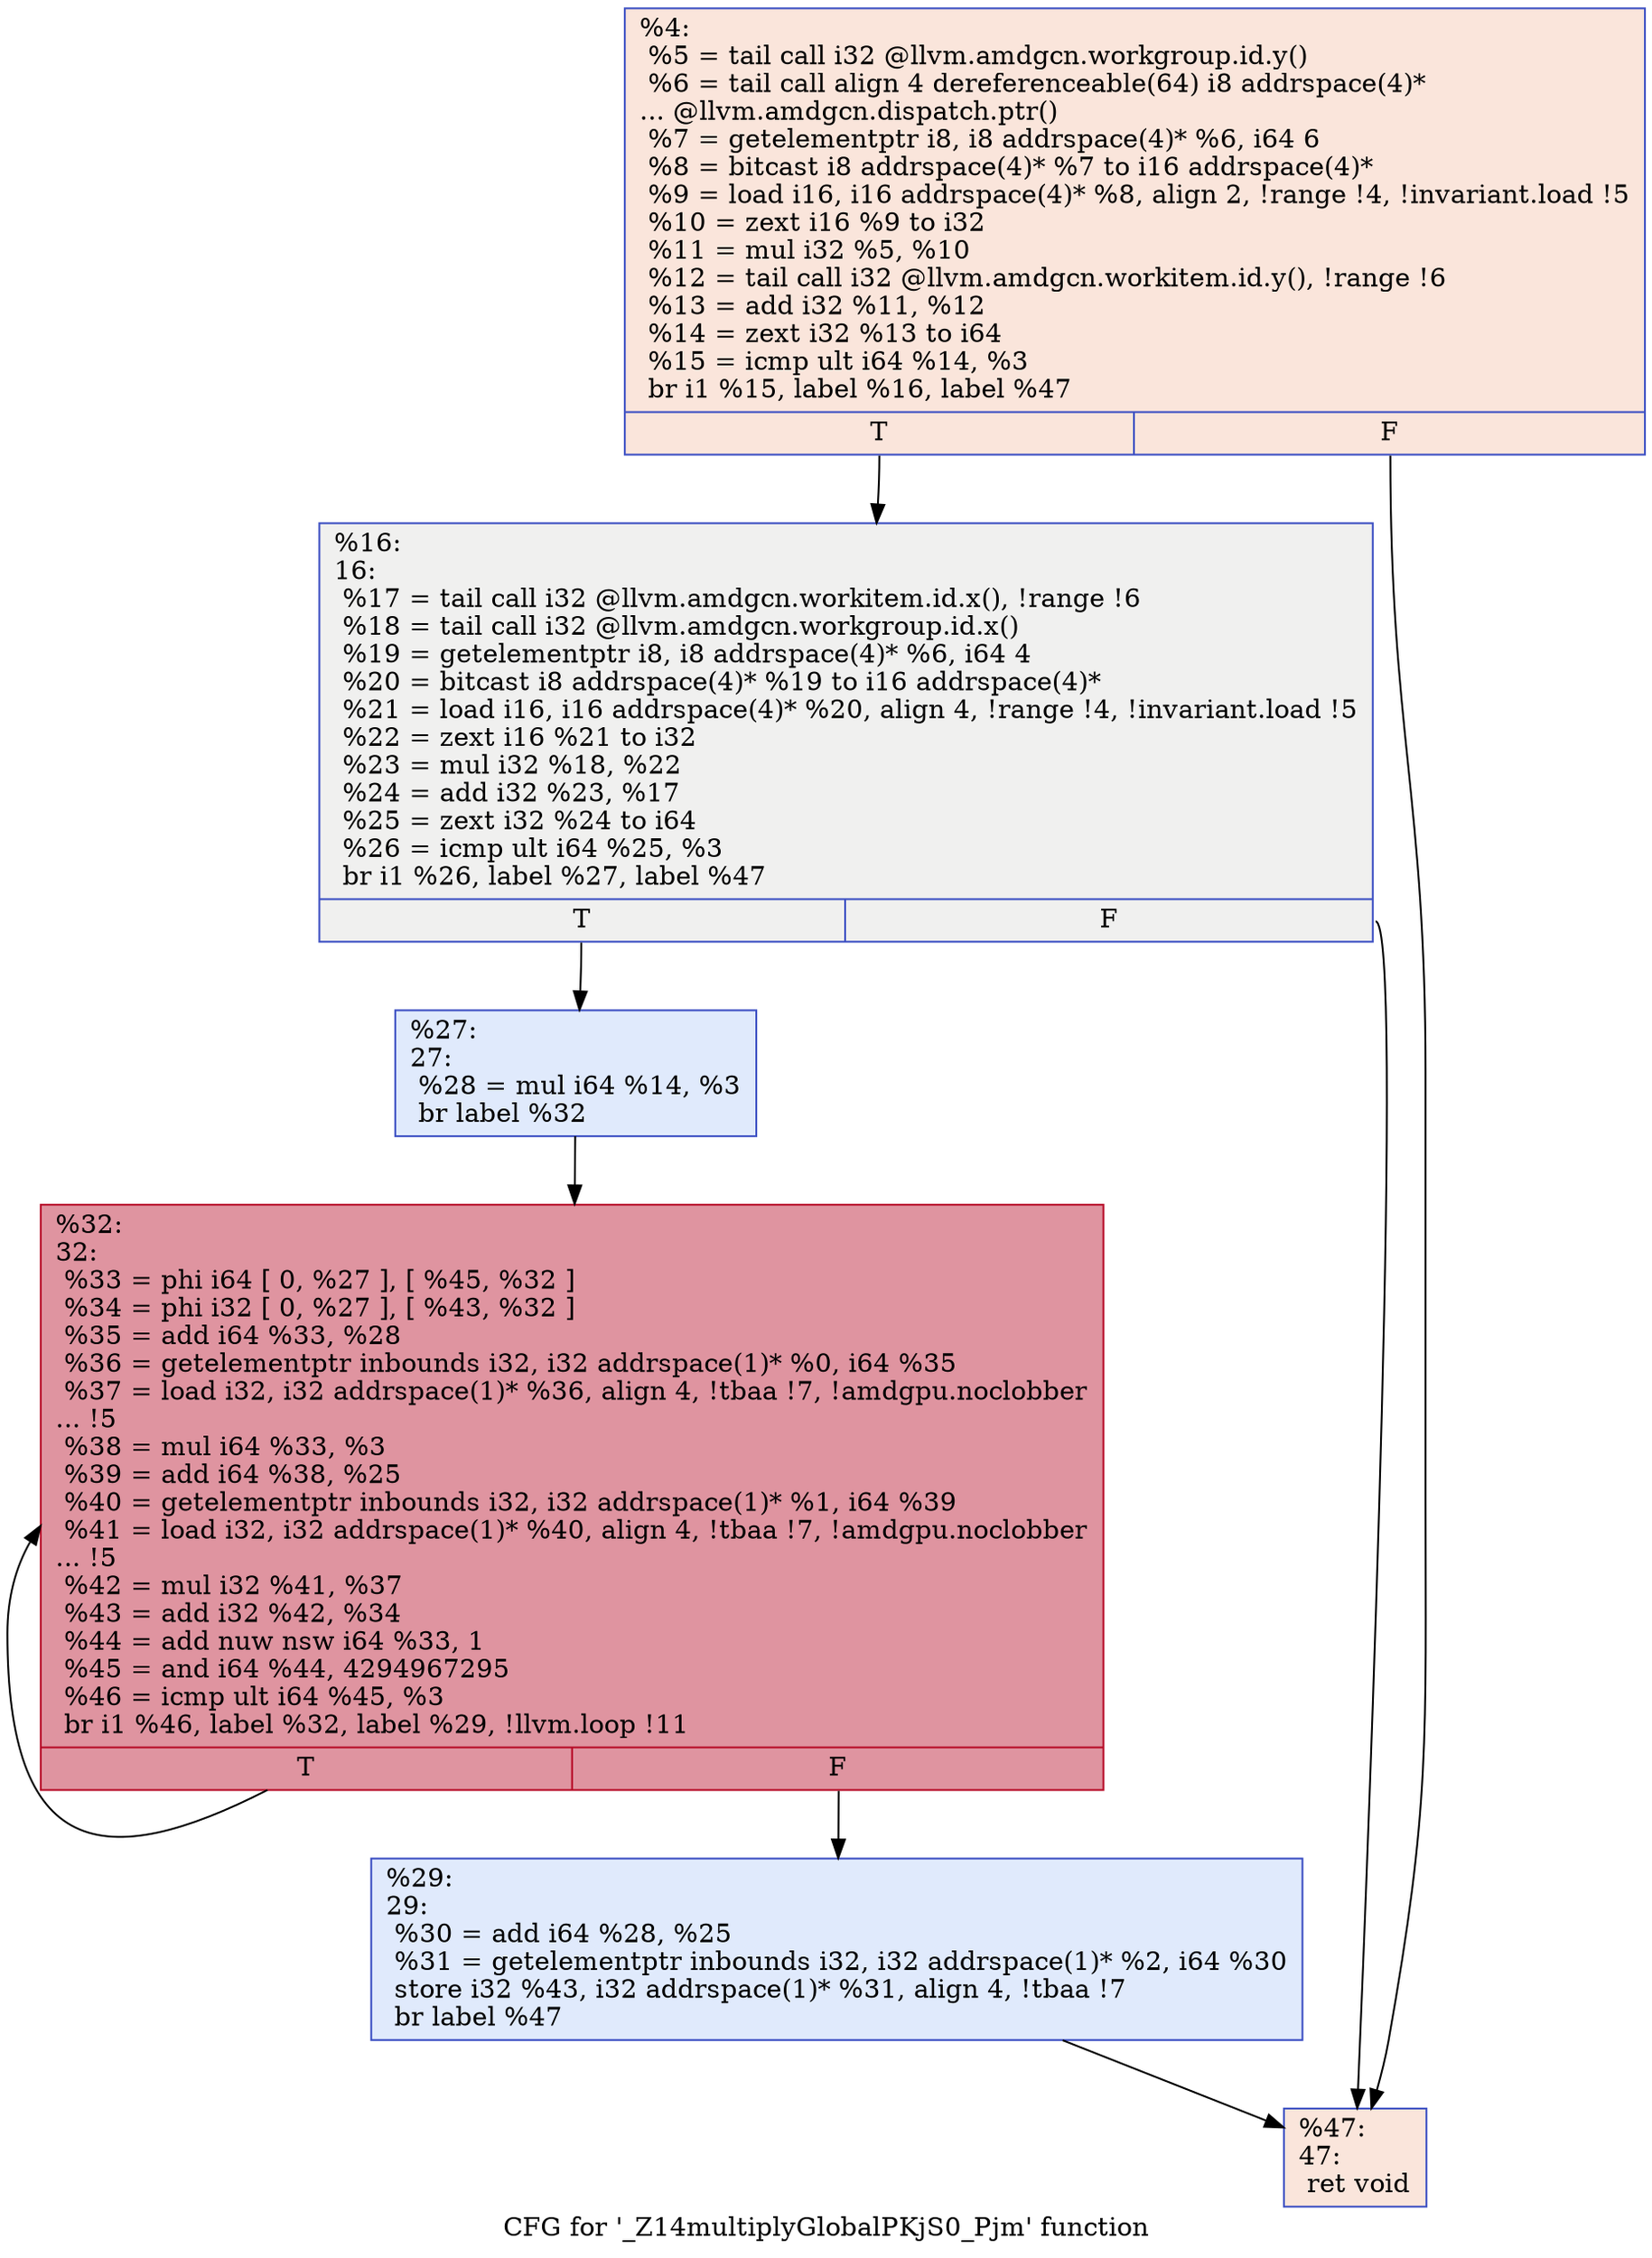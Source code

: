 digraph "CFG for '_Z14multiplyGlobalPKjS0_Pjm' function" {
	label="CFG for '_Z14multiplyGlobalPKjS0_Pjm' function";

	Node0x5581640 [shape=record,color="#3d50c3ff", style=filled, fillcolor="#f4c5ad70",label="{%4:\l  %5 = tail call i32 @llvm.amdgcn.workgroup.id.y()\l  %6 = tail call align 4 dereferenceable(64) i8 addrspace(4)*\l... @llvm.amdgcn.dispatch.ptr()\l  %7 = getelementptr i8, i8 addrspace(4)* %6, i64 6\l  %8 = bitcast i8 addrspace(4)* %7 to i16 addrspace(4)*\l  %9 = load i16, i16 addrspace(4)* %8, align 2, !range !4, !invariant.load !5\l  %10 = zext i16 %9 to i32\l  %11 = mul i32 %5, %10\l  %12 = tail call i32 @llvm.amdgcn.workitem.id.y(), !range !6\l  %13 = add i32 %11, %12\l  %14 = zext i32 %13 to i64\l  %15 = icmp ult i64 %14, %3\l  br i1 %15, label %16, label %47\l|{<s0>T|<s1>F}}"];
	Node0x5581640:s0 -> Node0x55835c0;
	Node0x5581640:s1 -> Node0x5583650;
	Node0x55835c0 [shape=record,color="#3d50c3ff", style=filled, fillcolor="#dedcdb70",label="{%16:\l16:                                               \l  %17 = tail call i32 @llvm.amdgcn.workitem.id.x(), !range !6\l  %18 = tail call i32 @llvm.amdgcn.workgroup.id.x()\l  %19 = getelementptr i8, i8 addrspace(4)* %6, i64 4\l  %20 = bitcast i8 addrspace(4)* %19 to i16 addrspace(4)*\l  %21 = load i16, i16 addrspace(4)* %20, align 4, !range !4, !invariant.load !5\l  %22 = zext i16 %21 to i32\l  %23 = mul i32 %18, %22\l  %24 = add i32 %23, %17\l  %25 = zext i32 %24 to i64\l  %26 = icmp ult i64 %25, %3\l  br i1 %26, label %27, label %47\l|{<s0>T|<s1>F}}"];
	Node0x55835c0:s0 -> Node0x55852a0;
	Node0x55835c0:s1 -> Node0x5583650;
	Node0x55852a0 [shape=record,color="#3d50c3ff", style=filled, fillcolor="#b9d0f970",label="{%27:\l27:                                               \l  %28 = mul i64 %14, %3\l  br label %32\l}"];
	Node0x55852a0 -> Node0x5585470;
	Node0x5585530 [shape=record,color="#3d50c3ff", style=filled, fillcolor="#b9d0f970",label="{%29:\l29:                                               \l  %30 = add i64 %28, %25\l  %31 = getelementptr inbounds i32, i32 addrspace(1)* %2, i64 %30\l  store i32 %43, i32 addrspace(1)* %31, align 4, !tbaa !7\l  br label %47\l}"];
	Node0x5585530 -> Node0x5583650;
	Node0x5585470 [shape=record,color="#b70d28ff", style=filled, fillcolor="#b70d2870",label="{%32:\l32:                                               \l  %33 = phi i64 [ 0, %27 ], [ %45, %32 ]\l  %34 = phi i32 [ 0, %27 ], [ %43, %32 ]\l  %35 = add i64 %33, %28\l  %36 = getelementptr inbounds i32, i32 addrspace(1)* %0, i64 %35\l  %37 = load i32, i32 addrspace(1)* %36, align 4, !tbaa !7, !amdgpu.noclobber\l... !5\l  %38 = mul i64 %33, %3\l  %39 = add i64 %38, %25\l  %40 = getelementptr inbounds i32, i32 addrspace(1)* %1, i64 %39\l  %41 = load i32, i32 addrspace(1)* %40, align 4, !tbaa !7, !amdgpu.noclobber\l... !5\l  %42 = mul i32 %41, %37\l  %43 = add i32 %42, %34\l  %44 = add nuw nsw i64 %33, 1\l  %45 = and i64 %44, 4294967295\l  %46 = icmp ult i64 %45, %3\l  br i1 %46, label %32, label %29, !llvm.loop !11\l|{<s0>T|<s1>F}}"];
	Node0x5585470:s0 -> Node0x5585470;
	Node0x5585470:s1 -> Node0x5585530;
	Node0x5583650 [shape=record,color="#3d50c3ff", style=filled, fillcolor="#f4c5ad70",label="{%47:\l47:                                               \l  ret void\l}"];
}
